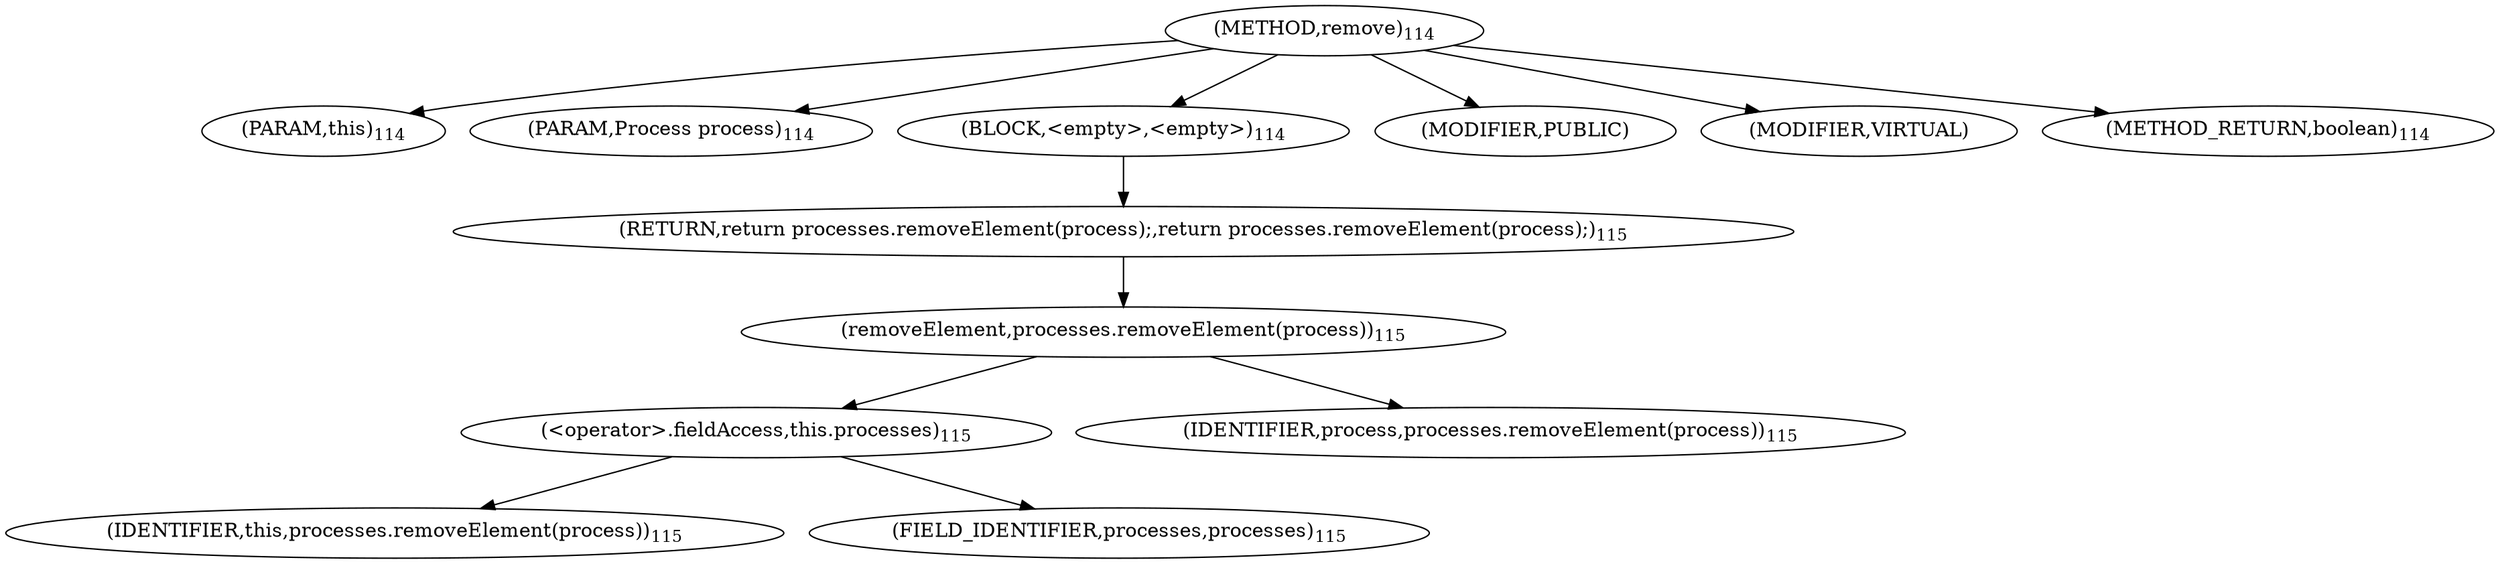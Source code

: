 digraph "remove" {  
"118" [label = <(METHOD,remove)<SUB>114</SUB>> ]
"119" [label = <(PARAM,this)<SUB>114</SUB>> ]
"120" [label = <(PARAM,Process process)<SUB>114</SUB>> ]
"121" [label = <(BLOCK,&lt;empty&gt;,&lt;empty&gt;)<SUB>114</SUB>> ]
"122" [label = <(RETURN,return processes.removeElement(process);,return processes.removeElement(process);)<SUB>115</SUB>> ]
"123" [label = <(removeElement,processes.removeElement(process))<SUB>115</SUB>> ]
"124" [label = <(&lt;operator&gt;.fieldAccess,this.processes)<SUB>115</SUB>> ]
"125" [label = <(IDENTIFIER,this,processes.removeElement(process))<SUB>115</SUB>> ]
"126" [label = <(FIELD_IDENTIFIER,processes,processes)<SUB>115</SUB>> ]
"127" [label = <(IDENTIFIER,process,processes.removeElement(process))<SUB>115</SUB>> ]
"128" [label = <(MODIFIER,PUBLIC)> ]
"129" [label = <(MODIFIER,VIRTUAL)> ]
"130" [label = <(METHOD_RETURN,boolean)<SUB>114</SUB>> ]
  "118" -> "119" 
  "118" -> "120" 
  "118" -> "121" 
  "118" -> "128" 
  "118" -> "129" 
  "118" -> "130" 
  "121" -> "122" 
  "122" -> "123" 
  "123" -> "124" 
  "123" -> "127" 
  "124" -> "125" 
  "124" -> "126" 
}
